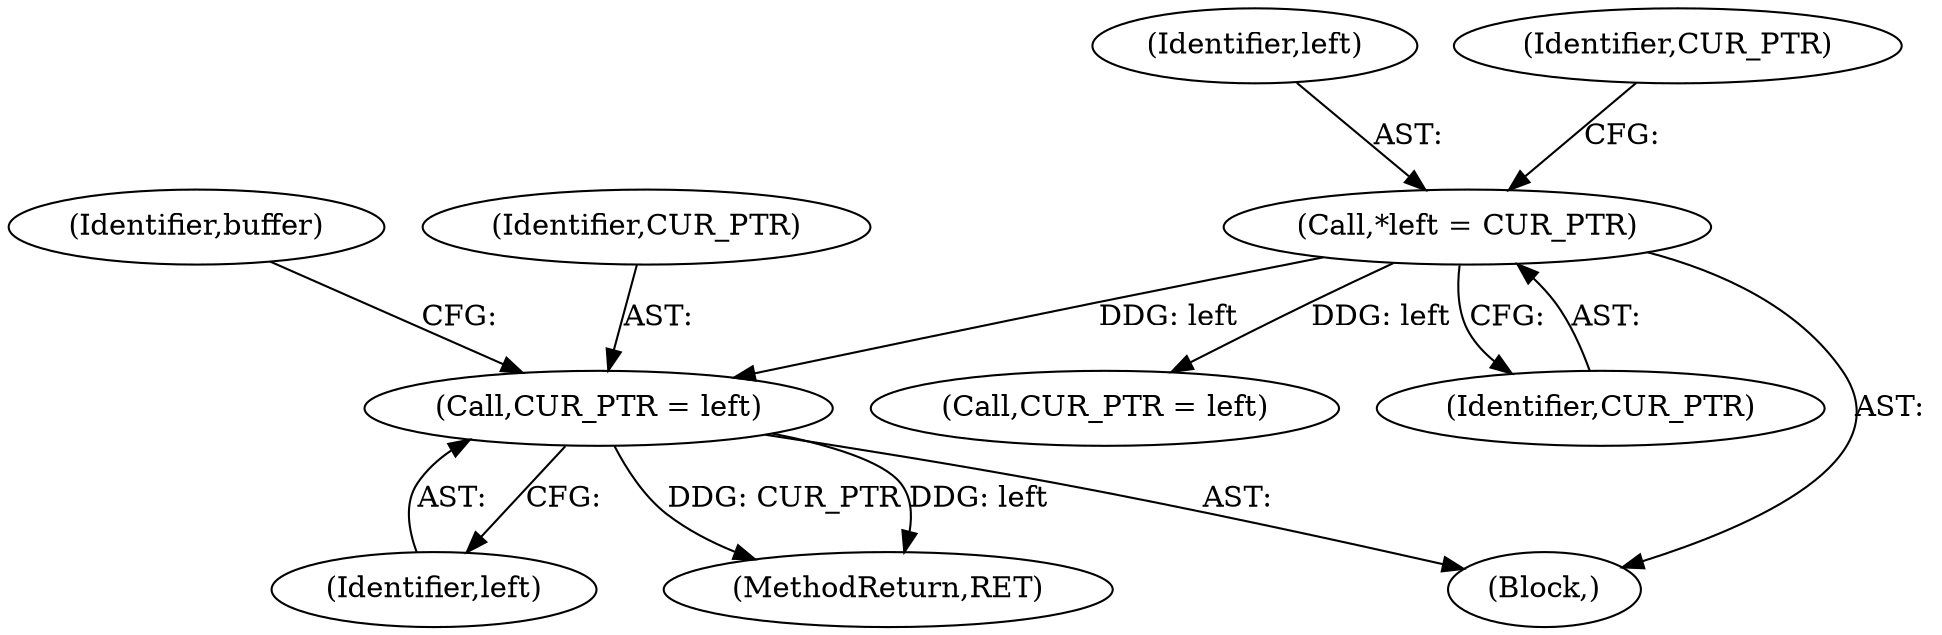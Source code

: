 digraph "0_Chrome_4c46d7a5b0af9b7d320e709291b270ab7cf07e83@pointer" {
"1000330" [label="(Call,CUR_PTR = left)"];
"1000290" [label="(Call,*left = CUR_PTR)"];
"1000288" [label="(Block,)"];
"1000332" [label="(Identifier,left)"];
"1000331" [label="(Identifier,CUR_PTR)"];
"1000291" [label="(Identifier,left)"];
"1000292" [label="(Identifier,CUR_PTR)"];
"1000290" [label="(Call,*left = CUR_PTR)"];
"1000295" [label="(Identifier,CUR_PTR)"];
"1000443" [label="(Identifier,buffer)"];
"1000320" [label="(Call,CUR_PTR = left)"];
"1000330" [label="(Call,CUR_PTR = left)"];
"1000446" [label="(MethodReturn,RET)"];
"1000330" -> "1000288"  [label="AST: "];
"1000330" -> "1000332"  [label="CFG: "];
"1000331" -> "1000330"  [label="AST: "];
"1000332" -> "1000330"  [label="AST: "];
"1000443" -> "1000330"  [label="CFG: "];
"1000330" -> "1000446"  [label="DDG: CUR_PTR"];
"1000330" -> "1000446"  [label="DDG: left"];
"1000290" -> "1000330"  [label="DDG: left"];
"1000290" -> "1000288"  [label="AST: "];
"1000290" -> "1000292"  [label="CFG: "];
"1000291" -> "1000290"  [label="AST: "];
"1000292" -> "1000290"  [label="AST: "];
"1000295" -> "1000290"  [label="CFG: "];
"1000290" -> "1000320"  [label="DDG: left"];
}
